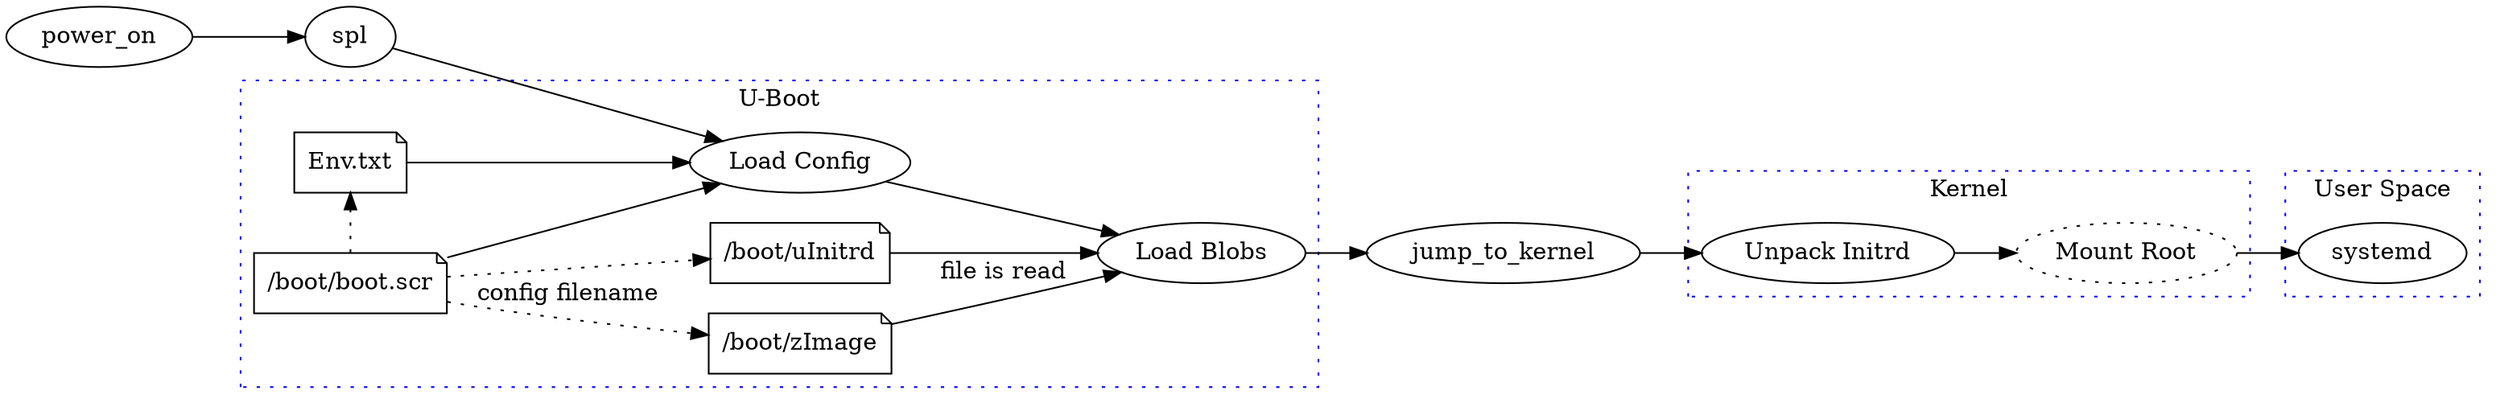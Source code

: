 #
# Show the boot process up until userspace
#
# (however, not the same for raspberry pi bootup)
#

digraph g{
    rankdir=LR;

    power_on -> spl;
    spl -> uboot_config;

    subgraph cluster_uboot {
        label="U-Boot";
        graph[style=dotted];
        color=blue;

        uboot_config [label="Load Config"];

        env_txt [label="Env.txt" shape=note];
        boot_scr [label="/boot/boot.scr" shape=note];
        env_txt -> uboot_config;
        boot_scr -> uboot_config;

        boot_scr -> env_txt [style=dotted];
        {rank=same boot_scr env_txt}

        boot_scr -> zImage [style=dotted label="config filename"];
        boot_scr -> uInitrd [style=dotted];

        uboot_load [label="Load Blobs"];
        zImage [label="/boot/zImage" shape=note];
        uInitrd [label="/boot/uInitrd" shape=note];
        zImage -> uboot_load [label="file is read"];
        uInitrd -> uboot_load;

        uboot_config -> uboot_load;
    }

    uboot_load -> jump_to_kernel -> kernel_unpack;

    subgraph cluster_kernel {
        label="Kernel";
        graph[style=dotted];
        color=blue;

        kernel_unpack [label="Unpack Initrd"];
        mount_root [label="Mount Root" style=dotted];

        kernel_unpack -> mount_root;
    }

    subgraph cluster_userspace {
        label="User Space";
        graph[style=dotted];
        color=blue;

        mount_root -> systemd;
    }
}
